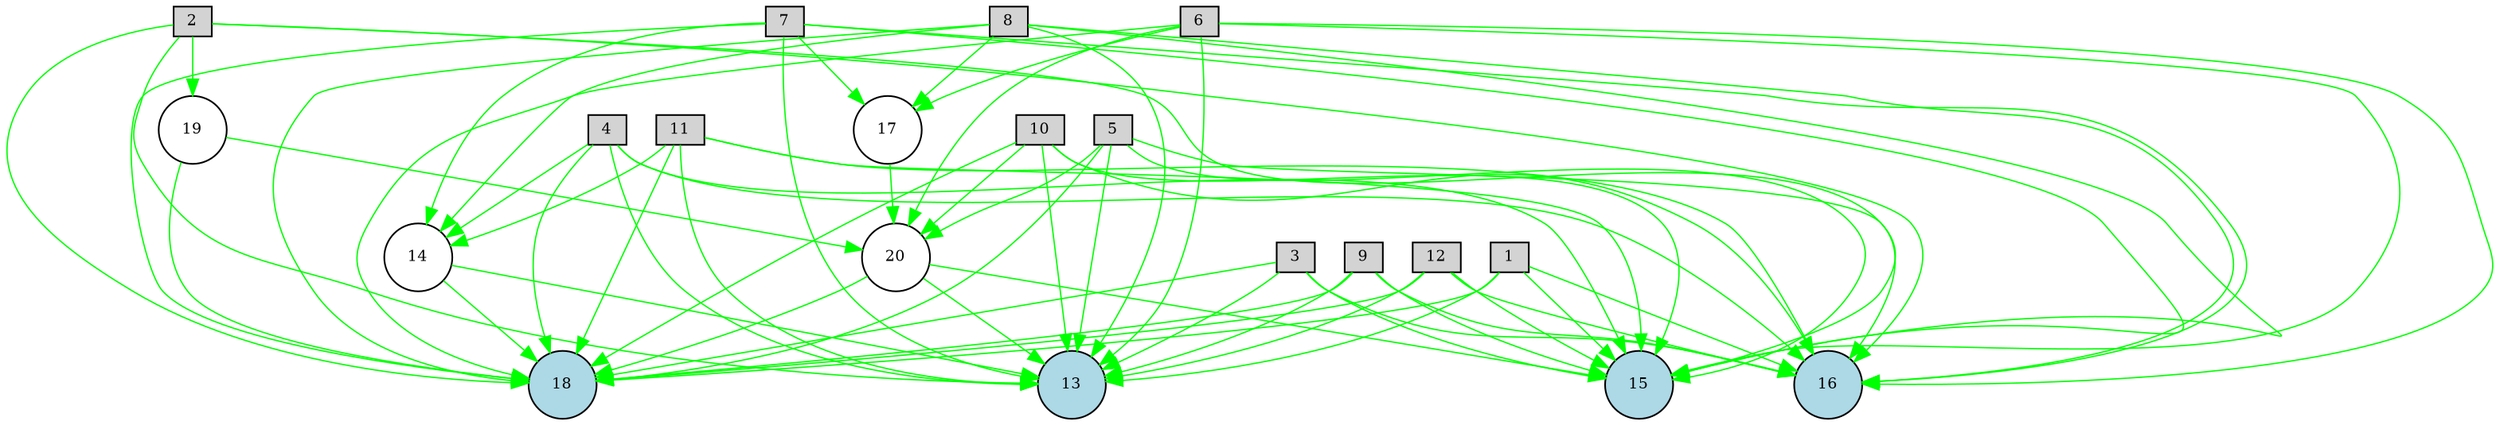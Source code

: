digraph {
	node [fontsize=9 height=0.2 shape=circle width=0.2]
	1 [fillcolor=lightgray shape=box style=filled]
	2 [fillcolor=lightgray shape=box style=filled]
	3 [fillcolor=lightgray shape=box style=filled]
	4 [fillcolor=lightgray shape=box style=filled]
	5 [fillcolor=lightgray shape=box style=filled]
	6 [fillcolor=lightgray shape=box style=filled]
	7 [fillcolor=lightgray shape=box style=filled]
	8 [fillcolor=lightgray shape=box style=filled]
	9 [fillcolor=lightgray shape=box style=filled]
	10 [fillcolor=lightgray shape=box style=filled]
	11 [fillcolor=lightgray shape=box style=filled]
	12 [fillcolor=lightgray shape=box style=filled]
	13 [fillcolor=lightblue style=filled]
	18 [fillcolor=lightblue style=filled]
	15 [fillcolor=lightblue style=filled]
	16 [fillcolor=lightblue style=filled]
	14 [fillcolor=white style=filled]
	17 [fillcolor=white style=filled]
	19 [fillcolor=white style=filled]
	20 [fillcolor=white style=filled]
	1 -> 13 [color=green penwidth=0.8 style=solid]
	1 -> 18 [color=green penwidth=0.8 style=solid]
	1 -> 15 [color=green penwidth=0.8 style=solid]
	1 -> 16 [color=green penwidth=0.8 style=solid]
	2 -> 13 [color=green penwidth=0.8 style=solid]
	2 -> 18 [color=green penwidth=0.8 style=solid]
	2 -> 15 [color=green penwidth=0.8 style=solid]
	2 -> 16 [color=green penwidth=0.8 style=solid]
	3 -> 13 [color=green penwidth=0.8 style=solid]
	3 -> 18 [color=green penwidth=0.8 style=solid]
	3 -> 15 [color=green penwidth=0.8 style=solid]
	3 -> 16 [color=green penwidth=0.8 style=solid]
	4 -> 13 [color=green penwidth=0.8 style=solid]
	4 -> 18 [color=green penwidth=0.8 style=solid]
	4 -> 15 [color=green penwidth=0.8 style=solid]
	4 -> 16 [color=green penwidth=0.8 style=solid]
	5 -> 13 [color=green penwidth=0.8 style=solid]
	5 -> 18 [color=green penwidth=0.8 style=solid]
	5 -> 15 [color=green penwidth=0.8 style=solid]
	5 -> 16 [color=green penwidth=0.8 style=solid]
	6 -> 13 [color=green penwidth=0.8 style=solid]
	6 -> 18 [color=green penwidth=0.8 style=solid]
	6 -> 15 [color=green penwidth=0.8 style=solid]
	6 -> 16 [color=green penwidth=0.8 style=solid]
	7 -> 13 [color=green penwidth=0.8 style=solid]
	7 -> 18 [color=green penwidth=0.8 style=solid]
	7 -> 15 [color=green penwidth=0.8 style=solid]
	7 -> 16 [color=green penwidth=0.8 style=solid]
	8 -> 13 [color=green penwidth=0.8 style=solid]
	8 -> 18 [color=green penwidth=0.8 style=solid]
	8 -> 15 [color=green penwidth=0.8 style=solid]
	8 -> 16 [color=green penwidth=0.8 style=solid]
	9 -> 13 [color=green penwidth=0.8 style=solid]
	9 -> 18 [color=green penwidth=0.8 style=solid]
	9 -> 15 [color=green penwidth=0.8 style=solid]
	9 -> 16 [color=green penwidth=0.8 style=solid]
	10 -> 13 [color=green penwidth=0.8 style=solid]
	10 -> 18 [color=green penwidth=0.8 style=solid]
	10 -> 15 [color=green penwidth=0.8 style=solid]
	10 -> 16 [color=green penwidth=0.8 style=solid]
	11 -> 13 [color=green penwidth=0.8 style=solid]
	11 -> 18 [color=green penwidth=0.8 style=solid]
	11 -> 15 [color=green penwidth=0.8 style=solid]
	11 -> 16 [color=green penwidth=0.8 style=solid]
	12 -> 13 [color=green penwidth=0.8 style=solid]
	12 -> 18 [color=green penwidth=0.8 style=solid]
	12 -> 15 [color=green penwidth=0.8 style=solid]
	12 -> 16 [color=green penwidth=0.8 style=solid]
	8 -> 14 [color=green penwidth=0.8 style=solid]
	14 -> 18 [color=green penwidth=0.8 style=solid]
	14 -> 13 [color=green penwidth=0.8 style=solid]
	7 -> 14 [color=green penwidth=0.8 style=solid]
	10 -> 20 [color=green penwidth=0.8 style=solid]
	20 -> 18 [color=green penwidth=0.8 style=solid]
	20 -> 13 [color=green penwidth=0.8 style=solid]
	5 -> 20 [color=green penwidth=0.8 style=solid]
	6 -> 20 [color=green penwidth=0.8 style=solid]
	6 -> 17 [color=green penwidth=0.8 style=solid]
	17 -> 20 [color=green penwidth=0.8 style=solid]
	20 -> 15 [color=green penwidth=0.8 style=solid]
	7 -> 17 [color=green penwidth=0.8 style=solid]
	4 -> 14 [color=green penwidth=0.8 style=solid]
	8 -> 17 [color=green penwidth=0.8 style=solid]
	11 -> 14 [color=green penwidth=0.8 style=solid]
	2 -> 19 [color=green penwidth=0.8 style=solid]
	19 -> 20 [color=green penwidth=0.8 style=solid]
	19 -> 18 [color=green penwidth=0.8 style=solid]
}
